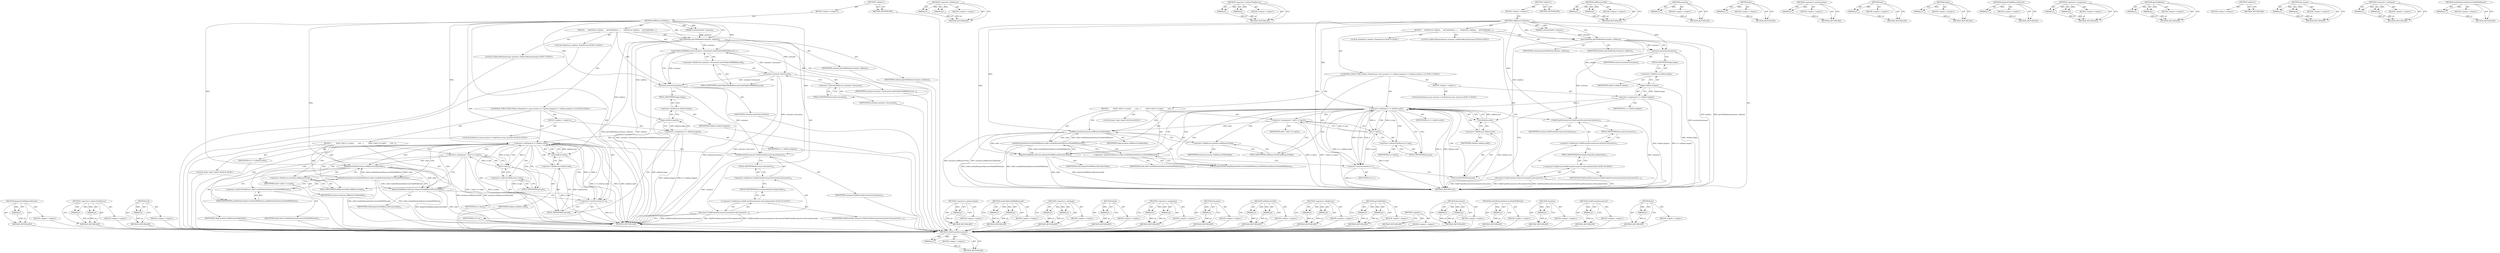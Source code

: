 digraph "notifyMutationObserversNodeWillDetach" {
vulnerable_158 [label=<(METHOD,dispatchChildRemovalEvents)>];
vulnerable_159 [label=<(PARAM,p1)>];
vulnerable_160 [label=<(BLOCK,&lt;empty&gt;,&lt;empty&gt;)>];
vulnerable_161 [label=<(METHOD_RETURN,ANY)>];
vulnerable_114 [label=<(METHOD,&lt;operator&gt;.indirectFieldAccess)>];
vulnerable_115 [label=<(PARAM,p1)>];
vulnerable_116 [label=<(PARAM,p2)>];
vulnerable_117 [label=<(BLOCK,&lt;empty&gt;,&lt;empty&gt;)>];
vulnerable_118 [label=<(METHOD_RETURN,ANY)>];
vulnerable_137 [label=<(METHOD,end)>];
vulnerable_138 [label=<(PARAM,p1)>];
vulnerable_139 [label=<(BLOCK,&lt;empty&gt;,&lt;empty&gt;)>];
vulnerable_140 [label=<(METHOD_RETURN,ANY)>];
vulnerable_6 [label=<(METHOD,&lt;global&gt;)<SUB>1</SUB>>];
vulnerable_7 [label=<(BLOCK,&lt;empty&gt;,&lt;empty&gt;)<SUB>1</SUB>>];
vulnerable_8 [label=<(METHOD,willRemoveChildren)<SUB>1</SUB>>];
vulnerable_9 [label=<(PARAM,ContainerNode* container)<SUB>1</SUB>>];
vulnerable_10 [label=<(BLOCK,{
     NodeVector children;
     getChildNodes(...,{
     NodeVector children;
     getChildNodes(...)<SUB>2</SUB>>];
vulnerable_11 [label="<(LOCAL,NodeVector children: NodeVector)<SUB>3</SUB>>"];
vulnerable_12 [label=<(getChildNodes,getChildNodes(container, children))<SUB>4</SUB>>];
vulnerable_13 [label=<(IDENTIFIER,container,getChildNodes(container, children))<SUB>4</SUB>>];
vulnerable_14 [label=<(IDENTIFIER,children,getChildNodes(container, children))<SUB>4</SUB>>];
vulnerable_15 [label=<(nodeChildrenWillBeRemoved,container-&gt;document().nodeChildrenWillBeRemoved...)<SUB>6</SUB>>];
vulnerable_16 [label=<(&lt;operator&gt;.fieldAccess,container-&gt;document().nodeChildrenWillBeRemoved)<SUB>6</SUB>>];
vulnerable_17 [label=<(document,container-&gt;document())<SUB>6</SUB>>];
vulnerable_18 [label=<(&lt;operator&gt;.indirectFieldAccess,container-&gt;document)<SUB>6</SUB>>];
vulnerable_19 [label=<(IDENTIFIER,container,container-&gt;document())<SUB>6</SUB>>];
vulnerable_20 [label=<(FIELD_IDENTIFIER,document,document)<SUB>6</SUB>>];
vulnerable_21 [label=<(FIELD_IDENTIFIER,nodeChildrenWillBeRemoved,nodeChildrenWillBeRemoved)<SUB>6</SUB>>];
vulnerable_22 [label=<(IDENTIFIER,container,container-&gt;document().nodeChildrenWillBeRemoved...)<SUB>6</SUB>>];
vulnerable_23 [label="<(LOCAL,ChildListMutationScope mutation: ChildListMutationScope)<SUB>7</SUB>>"];
vulnerable_24 [label=<(mutation,mutation(container))<SUB>7</SUB>>];
vulnerable_25 [label=<(IDENTIFIER,container,mutation(container))<SUB>7</SUB>>];
vulnerable_26 [label="<(CONTROL_STRUCTURE,FOR,for (NodeVector::const_iterator it = children.begin();it != children.end();it++))<SUB>8</SUB>>"];
vulnerable_27 [label=<(BLOCK,&lt;empty&gt;,&lt;empty&gt;)<SUB>8</SUB>>];
vulnerable_28 [label="<(LOCAL,NodeVector.const_iterator it: NodeVector.const_iterator)<SUB>8</SUB>>"];
vulnerable_29 [label=<(&lt;operator&gt;.assignment,it = children.begin())<SUB>8</SUB>>];
vulnerable_30 [label=<(IDENTIFIER,it,it = children.begin())<SUB>8</SUB>>];
vulnerable_31 [label=<(begin,children.begin())<SUB>8</SUB>>];
vulnerable_32 [label=<(&lt;operator&gt;.fieldAccess,children.begin)<SUB>8</SUB>>];
vulnerable_33 [label=<(IDENTIFIER,children,children.begin())<SUB>8</SUB>>];
vulnerable_34 [label=<(FIELD_IDENTIFIER,begin,begin)<SUB>8</SUB>>];
vulnerable_35 [label=<(&lt;operator&gt;.notEquals,it != children.end())<SUB>8</SUB>>];
vulnerable_36 [label=<(IDENTIFIER,it,it != children.end())<SUB>8</SUB>>];
vulnerable_37 [label=<(end,children.end())<SUB>8</SUB>>];
vulnerable_38 [label=<(&lt;operator&gt;.fieldAccess,children.end)<SUB>8</SUB>>];
vulnerable_39 [label=<(IDENTIFIER,children,children.end())<SUB>8</SUB>>];
vulnerable_40 [label=<(FIELD_IDENTIFIER,end,end)<SUB>8</SUB>>];
vulnerable_41 [label=<(&lt;operator&gt;.postIncrement,it++)<SUB>8</SUB>>];
vulnerable_42 [label=<(IDENTIFIER,it,it++)<SUB>8</SUB>>];
vulnerable_43 [label=<(BLOCK,{
         Node* child = it-&gt;get();
        mut...,{
         Node* child = it-&gt;get();
        mut...)<SUB>8</SUB>>];
vulnerable_44 [label="<(LOCAL,Node* child: Node*)<SUB>9</SUB>>"];
vulnerable_45 [label=<(&lt;operator&gt;.assignment,* child = it-&gt;get())<SUB>9</SUB>>];
vulnerable_46 [label=<(IDENTIFIER,child,* child = it-&gt;get())<SUB>9</SUB>>];
vulnerable_47 [label=<(get,it-&gt;get())<SUB>9</SUB>>];
vulnerable_48 [label=<(&lt;operator&gt;.indirectFieldAccess,it-&gt;get)<SUB>9</SUB>>];
vulnerable_49 [label=<(IDENTIFIER,it,it-&gt;get())<SUB>9</SUB>>];
vulnerable_50 [label=<(FIELD_IDENTIFIER,get,get)<SUB>9</SUB>>];
vulnerable_51 [label=<(willRemoveChild,mutation.willRemoveChild(child))<SUB>10</SUB>>];
vulnerable_52 [label=<(&lt;operator&gt;.fieldAccess,mutation.willRemoveChild)<SUB>10</SUB>>];
vulnerable_53 [label=<(IDENTIFIER,mutation,mutation.willRemoveChild(child))<SUB>10</SUB>>];
vulnerable_54 [label=<(FIELD_IDENTIFIER,willRemoveChild,willRemoveChild)<SUB>10</SUB>>];
vulnerable_55 [label=<(IDENTIFIER,child,mutation.willRemoveChild(child))<SUB>10</SUB>>];
vulnerable_56 [label=<(notifyMutationObserversNodeWillDetach,child-&gt;notifyMutationObserversNodeWillDetach())<SUB>11</SUB>>];
vulnerable_57 [label=<(&lt;operator&gt;.indirectFieldAccess,child-&gt;notifyMutationObserversNodeWillDetach)<SUB>11</SUB>>];
vulnerable_58 [label=<(IDENTIFIER,child,child-&gt;notifyMutationObserversNodeWillDetach())<SUB>11</SUB>>];
vulnerable_59 [label=<(FIELD_IDENTIFIER,notifyMutationObserversNodeWillDetach,notifyMutationObserversNodeWillDetach)<SUB>11</SUB>>];
vulnerable_60 [label=<(dispatchChildRemovalEvents,dispatchChildRemovalEvents(child))<SUB>13</SUB>>];
vulnerable_61 [label=<(IDENTIFIER,child,dispatchChildRemovalEvents(child))<SUB>13</SUB>>];
vulnerable_62 [label=<(disconnect,ChildFrameDisconnector(container).disconnect(Ch...)<SUB>16</SUB>>];
vulnerable_63 [label=<(&lt;operator&gt;.fieldAccess,ChildFrameDisconnector(container).disconnect)<SUB>16</SUB>>];
vulnerable_64 [label=<(ChildFrameDisconnector,ChildFrameDisconnector(container))<SUB>16</SUB>>];
vulnerable_65 [label=<(IDENTIFIER,container,ChildFrameDisconnector(container))<SUB>16</SUB>>];
vulnerable_66 [label=<(FIELD_IDENTIFIER,disconnect,disconnect)<SUB>16</SUB>>];
vulnerable_67 [label="<(&lt;operator&gt;.fieldAccess,ChildFrameDisconnector::DescendantsOnly)<SUB>16</SUB>>"];
vulnerable_68 [label=<(IDENTIFIER,ChildFrameDisconnector,ChildFrameDisconnector(container).disconnect(Ch...)<SUB>16</SUB>>];
vulnerable_69 [label=<(FIELD_IDENTIFIER,DescendantsOnly,DescendantsOnly)<SUB>16</SUB>>];
vulnerable_70 [label=<(METHOD_RETURN,void)<SUB>1</SUB>>];
vulnerable_72 [label=<(METHOD_RETURN,ANY)<SUB>1</SUB>>];
vulnerable_141 [label=<(METHOD,&lt;operator&gt;.postIncrement)>];
vulnerable_142 [label=<(PARAM,p1)>];
vulnerable_143 [label=<(BLOCK,&lt;empty&gt;,&lt;empty&gt;)>];
vulnerable_144 [label=<(METHOD_RETURN,ANY)>];
vulnerable_100 [label=<(METHOD,nodeChildrenWillBeRemoved)>];
vulnerable_101 [label=<(PARAM,p1)>];
vulnerable_102 [label=<(PARAM,p2)>];
vulnerable_103 [label=<(BLOCK,&lt;empty&gt;,&lt;empty&gt;)>];
vulnerable_104 [label=<(METHOD_RETURN,ANY)>];
vulnerable_132 [label=<(METHOD,&lt;operator&gt;.notEquals)>];
vulnerable_133 [label=<(PARAM,p1)>];
vulnerable_134 [label=<(PARAM,p2)>];
vulnerable_135 [label=<(BLOCK,&lt;empty&gt;,&lt;empty&gt;)>];
vulnerable_136 [label=<(METHOD_RETURN,ANY)>];
vulnerable_128 [label=<(METHOD,begin)>];
vulnerable_129 [label=<(PARAM,p1)>];
vulnerable_130 [label=<(BLOCK,&lt;empty&gt;,&lt;empty&gt;)>];
vulnerable_131 [label=<(METHOD_RETURN,ANY)>];
vulnerable_123 [label=<(METHOD,&lt;operator&gt;.assignment)>];
vulnerable_124 [label=<(PARAM,p1)>];
vulnerable_125 [label=<(PARAM,p2)>];
vulnerable_126 [label=<(BLOCK,&lt;empty&gt;,&lt;empty&gt;)>];
vulnerable_127 [label=<(METHOD_RETURN,ANY)>];
vulnerable_110 [label=<(METHOD,document)>];
vulnerable_111 [label=<(PARAM,p1)>];
vulnerable_112 [label=<(BLOCK,&lt;empty&gt;,&lt;empty&gt;)>];
vulnerable_113 [label=<(METHOD_RETURN,ANY)>];
vulnerable_149 [label=<(METHOD,willRemoveChild)>];
vulnerable_150 [label=<(PARAM,p1)>];
vulnerable_151 [label=<(PARAM,p2)>];
vulnerable_152 [label=<(BLOCK,&lt;empty&gt;,&lt;empty&gt;)>];
vulnerable_153 [label=<(METHOD_RETURN,ANY)>];
vulnerable_105 [label=<(METHOD,&lt;operator&gt;.fieldAccess)>];
vulnerable_106 [label=<(PARAM,p1)>];
vulnerable_107 [label=<(PARAM,p2)>];
vulnerable_108 [label=<(BLOCK,&lt;empty&gt;,&lt;empty&gt;)>];
vulnerable_109 [label=<(METHOD_RETURN,ANY)>];
vulnerable_95 [label=<(METHOD,getChildNodes)>];
vulnerable_96 [label=<(PARAM,p1)>];
vulnerable_97 [label=<(PARAM,p2)>];
vulnerable_98 [label=<(BLOCK,&lt;empty&gt;,&lt;empty&gt;)>];
vulnerable_99 [label=<(METHOD_RETURN,ANY)>];
vulnerable_89 [label=<(METHOD,&lt;global&gt;)<SUB>1</SUB>>];
vulnerable_90 [label=<(BLOCK,&lt;empty&gt;,&lt;empty&gt;)>];
vulnerable_91 [label=<(METHOD_RETURN,ANY)>];
vulnerable_162 [label=<(METHOD,disconnect)>];
vulnerable_163 [label=<(PARAM,p1)>];
vulnerable_164 [label=<(PARAM,p2)>];
vulnerable_165 [label=<(BLOCK,&lt;empty&gt;,&lt;empty&gt;)>];
vulnerable_166 [label=<(METHOD_RETURN,ANY)>];
vulnerable_154 [label=<(METHOD,notifyMutationObserversNodeWillDetach)>];
vulnerable_155 [label=<(PARAM,p1)>];
vulnerable_156 [label=<(BLOCK,&lt;empty&gt;,&lt;empty&gt;)>];
vulnerable_157 [label=<(METHOD_RETURN,ANY)>];
vulnerable_119 [label=<(METHOD,mutation)>];
vulnerable_120 [label=<(PARAM,p1)>];
vulnerable_121 [label=<(BLOCK,&lt;empty&gt;,&lt;empty&gt;)>];
vulnerable_122 [label=<(METHOD_RETURN,ANY)>];
vulnerable_167 [label=<(METHOD,ChildFrameDisconnector)>];
vulnerable_168 [label=<(PARAM,p1)>];
vulnerable_169 [label=<(BLOCK,&lt;empty&gt;,&lt;empty&gt;)>];
vulnerable_170 [label=<(METHOD_RETURN,ANY)>];
vulnerable_145 [label=<(METHOD,get)>];
vulnerable_146 [label=<(PARAM,p1)>];
vulnerable_147 [label=<(BLOCK,&lt;empty&gt;,&lt;empty&gt;)>];
vulnerable_148 [label=<(METHOD_RETURN,ANY)>];
fixed_150 [label=<(METHOD,ChildFrameDisconnector)>];
fixed_151 [label=<(PARAM,p1)>];
fixed_152 [label=<(BLOCK,&lt;empty&gt;,&lt;empty&gt;)>];
fixed_153 [label=<(METHOD_RETURN,ANY)>];
fixed_105 [label=<(METHOD,&lt;operator&gt;.fieldAccess)>];
fixed_106 [label=<(PARAM,p1)>];
fixed_107 [label=<(PARAM,p2)>];
fixed_108 [label=<(BLOCK,&lt;empty&gt;,&lt;empty&gt;)>];
fixed_109 [label=<(METHOD_RETURN,ANY)>];
fixed_127 [label=<(METHOD,&lt;operator&gt;.indirectFieldAccess)>];
fixed_128 [label=<(PARAM,p1)>];
fixed_129 [label=<(PARAM,p2)>];
fixed_130 [label=<(BLOCK,&lt;empty&gt;,&lt;empty&gt;)>];
fixed_131 [label=<(METHOD_RETURN,ANY)>];
fixed_6 [label=<(METHOD,&lt;global&gt;)<SUB>1</SUB>>];
fixed_7 [label=<(BLOCK,&lt;empty&gt;,&lt;empty&gt;)<SUB>1</SUB>>];
fixed_8 [label=<(METHOD,willRemoveChildren)<SUB>1</SUB>>];
fixed_9 [label=<(PARAM,ContainerNode* container)<SUB>1</SUB>>];
fixed_10 [label=<(BLOCK,{
     NodeVector children;
     getChildNodes(...,{
     NodeVector children;
     getChildNodes(...)<SUB>2</SUB>>];
fixed_11 [label="<(LOCAL,NodeVector children: NodeVector)<SUB>3</SUB>>"];
fixed_12 [label=<(getChildNodes,getChildNodes(container, children))<SUB>4</SUB>>];
fixed_13 [label=<(IDENTIFIER,container,getChildNodes(container, children))<SUB>4</SUB>>];
fixed_14 [label=<(IDENTIFIER,children,getChildNodes(container, children))<SUB>4</SUB>>];
fixed_15 [label="<(LOCAL,ChildListMutationScope mutation: ChildListMutationScope)<SUB>6</SUB>>"];
fixed_16 [label=<(mutation,mutation(container))<SUB>6</SUB>>];
fixed_17 [label=<(IDENTIFIER,container,mutation(container))<SUB>6</SUB>>];
fixed_18 [label="<(CONTROL_STRUCTURE,FOR,for (NodeVector::const_iterator it = children.begin();it != children.end();it++))<SUB>7</SUB>>"];
fixed_19 [label=<(BLOCK,&lt;empty&gt;,&lt;empty&gt;)<SUB>7</SUB>>];
fixed_20 [label="<(LOCAL,NodeVector.const_iterator it: NodeVector.const_iterator)<SUB>7</SUB>>"];
fixed_21 [label=<(&lt;operator&gt;.assignment,it = children.begin())<SUB>7</SUB>>];
fixed_22 [label=<(IDENTIFIER,it,it = children.begin())<SUB>7</SUB>>];
fixed_23 [label=<(begin,children.begin())<SUB>7</SUB>>];
fixed_24 [label=<(&lt;operator&gt;.fieldAccess,children.begin)<SUB>7</SUB>>];
fixed_25 [label=<(IDENTIFIER,children,children.begin())<SUB>7</SUB>>];
fixed_26 [label=<(FIELD_IDENTIFIER,begin,begin)<SUB>7</SUB>>];
fixed_27 [label=<(&lt;operator&gt;.notEquals,it != children.end())<SUB>7</SUB>>];
fixed_28 [label=<(IDENTIFIER,it,it != children.end())<SUB>7</SUB>>];
fixed_29 [label=<(end,children.end())<SUB>7</SUB>>];
fixed_30 [label=<(&lt;operator&gt;.fieldAccess,children.end)<SUB>7</SUB>>];
fixed_31 [label=<(IDENTIFIER,children,children.end())<SUB>7</SUB>>];
fixed_32 [label=<(FIELD_IDENTIFIER,end,end)<SUB>7</SUB>>];
fixed_33 [label=<(&lt;operator&gt;.postIncrement,it++)<SUB>7</SUB>>];
fixed_34 [label=<(IDENTIFIER,it,it++)<SUB>7</SUB>>];
fixed_35 [label=<(BLOCK,{
         Node* child = it-&gt;get();
        mut...,{
         Node* child = it-&gt;get();
        mut...)<SUB>7</SUB>>];
fixed_36 [label="<(LOCAL,Node* child: Node*)<SUB>8</SUB>>"];
fixed_37 [label=<(&lt;operator&gt;.assignment,* child = it-&gt;get())<SUB>8</SUB>>];
fixed_38 [label=<(IDENTIFIER,child,* child = it-&gt;get())<SUB>8</SUB>>];
fixed_39 [label=<(get,it-&gt;get())<SUB>8</SUB>>];
fixed_40 [label=<(&lt;operator&gt;.indirectFieldAccess,it-&gt;get)<SUB>8</SUB>>];
fixed_41 [label=<(IDENTIFIER,it,it-&gt;get())<SUB>8</SUB>>];
fixed_42 [label=<(FIELD_IDENTIFIER,get,get)<SUB>8</SUB>>];
fixed_43 [label=<(willRemoveChild,mutation.willRemoveChild(child))<SUB>9</SUB>>];
fixed_44 [label=<(&lt;operator&gt;.fieldAccess,mutation.willRemoveChild)<SUB>9</SUB>>];
fixed_45 [label=<(IDENTIFIER,mutation,mutation.willRemoveChild(child))<SUB>9</SUB>>];
fixed_46 [label=<(FIELD_IDENTIFIER,willRemoveChild,willRemoveChild)<SUB>9</SUB>>];
fixed_47 [label=<(IDENTIFIER,child,mutation.willRemoveChild(child))<SUB>9</SUB>>];
fixed_48 [label=<(notifyMutationObserversNodeWillDetach,child-&gt;notifyMutationObserversNodeWillDetach())<SUB>10</SUB>>];
fixed_49 [label=<(&lt;operator&gt;.indirectFieldAccess,child-&gt;notifyMutationObserversNodeWillDetach)<SUB>10</SUB>>];
fixed_50 [label=<(IDENTIFIER,child,child-&gt;notifyMutationObserversNodeWillDetach())<SUB>10</SUB>>];
fixed_51 [label=<(FIELD_IDENTIFIER,notifyMutationObserversNodeWillDetach,notifyMutationObserversNodeWillDetach)<SUB>10</SUB>>];
fixed_52 [label=<(dispatchChildRemovalEvents,dispatchChildRemovalEvents(child))<SUB>12</SUB>>];
fixed_53 [label=<(IDENTIFIER,child,dispatchChildRemovalEvents(child))<SUB>12</SUB>>];
fixed_54 [label=<(disconnect,ChildFrameDisconnector(container).disconnect(Ch...)<SUB>15</SUB>>];
fixed_55 [label=<(&lt;operator&gt;.fieldAccess,ChildFrameDisconnector(container).disconnect)<SUB>15</SUB>>];
fixed_56 [label=<(ChildFrameDisconnector,ChildFrameDisconnector(container))<SUB>15</SUB>>];
fixed_57 [label=<(IDENTIFIER,container,ChildFrameDisconnector(container))<SUB>15</SUB>>];
fixed_58 [label=<(FIELD_IDENTIFIER,disconnect,disconnect)<SUB>15</SUB>>];
fixed_59 [label="<(&lt;operator&gt;.fieldAccess,ChildFrameDisconnector::DescendantsOnly)<SUB>15</SUB>>"];
fixed_60 [label=<(IDENTIFIER,ChildFrameDisconnector,ChildFrameDisconnector(container).disconnect(Ch...)<SUB>15</SUB>>];
fixed_61 [label=<(FIELD_IDENTIFIER,DescendantsOnly,DescendantsOnly)<SUB>15</SUB>>];
fixed_62 [label=<(METHOD_RETURN,void)<SUB>1</SUB>>];
fixed_64 [label=<(METHOD_RETURN,ANY)<SUB>1</SUB>>];
fixed_132 [label=<(METHOD,willRemoveChild)>];
fixed_133 [label=<(PARAM,p1)>];
fixed_134 [label=<(PARAM,p2)>];
fixed_135 [label=<(BLOCK,&lt;empty&gt;,&lt;empty&gt;)>];
fixed_136 [label=<(METHOD_RETURN,ANY)>];
fixed_92 [label=<(METHOD,mutation)>];
fixed_93 [label=<(PARAM,p1)>];
fixed_94 [label=<(BLOCK,&lt;empty&gt;,&lt;empty&gt;)>];
fixed_95 [label=<(METHOD_RETURN,ANY)>];
fixed_123 [label=<(METHOD,get)>];
fixed_124 [label=<(PARAM,p1)>];
fixed_125 [label=<(BLOCK,&lt;empty&gt;,&lt;empty&gt;)>];
fixed_126 [label=<(METHOD_RETURN,ANY)>];
fixed_119 [label=<(METHOD,&lt;operator&gt;.postIncrement)>];
fixed_120 [label=<(PARAM,p1)>];
fixed_121 [label=<(BLOCK,&lt;empty&gt;,&lt;empty&gt;)>];
fixed_122 [label=<(METHOD_RETURN,ANY)>];
fixed_115 [label=<(METHOD,end)>];
fixed_116 [label=<(PARAM,p1)>];
fixed_117 [label=<(BLOCK,&lt;empty&gt;,&lt;empty&gt;)>];
fixed_118 [label=<(METHOD_RETURN,ANY)>];
fixed_101 [label=<(METHOD,begin)>];
fixed_102 [label=<(PARAM,p1)>];
fixed_103 [label=<(BLOCK,&lt;empty&gt;,&lt;empty&gt;)>];
fixed_104 [label=<(METHOD_RETURN,ANY)>];
fixed_141 [label=<(METHOD,dispatchChildRemovalEvents)>];
fixed_142 [label=<(PARAM,p1)>];
fixed_143 [label=<(BLOCK,&lt;empty&gt;,&lt;empty&gt;)>];
fixed_144 [label=<(METHOD_RETURN,ANY)>];
fixed_96 [label=<(METHOD,&lt;operator&gt;.assignment)>];
fixed_97 [label=<(PARAM,p1)>];
fixed_98 [label=<(PARAM,p2)>];
fixed_99 [label=<(BLOCK,&lt;empty&gt;,&lt;empty&gt;)>];
fixed_100 [label=<(METHOD_RETURN,ANY)>];
fixed_87 [label=<(METHOD,getChildNodes)>];
fixed_88 [label=<(PARAM,p1)>];
fixed_89 [label=<(PARAM,p2)>];
fixed_90 [label=<(BLOCK,&lt;empty&gt;,&lt;empty&gt;)>];
fixed_91 [label=<(METHOD_RETURN,ANY)>];
fixed_81 [label=<(METHOD,&lt;global&gt;)<SUB>1</SUB>>];
fixed_82 [label=<(BLOCK,&lt;empty&gt;,&lt;empty&gt;)>];
fixed_83 [label=<(METHOD_RETURN,ANY)>];
fixed_145 [label=<(METHOD,disconnect)>];
fixed_146 [label=<(PARAM,p1)>];
fixed_147 [label=<(PARAM,p2)>];
fixed_148 [label=<(BLOCK,&lt;empty&gt;,&lt;empty&gt;)>];
fixed_149 [label=<(METHOD_RETURN,ANY)>];
fixed_110 [label=<(METHOD,&lt;operator&gt;.notEquals)>];
fixed_111 [label=<(PARAM,p1)>];
fixed_112 [label=<(PARAM,p2)>];
fixed_113 [label=<(BLOCK,&lt;empty&gt;,&lt;empty&gt;)>];
fixed_114 [label=<(METHOD_RETURN,ANY)>];
fixed_137 [label=<(METHOD,notifyMutationObserversNodeWillDetach)>];
fixed_138 [label=<(PARAM,p1)>];
fixed_139 [label=<(BLOCK,&lt;empty&gt;,&lt;empty&gt;)>];
fixed_140 [label=<(METHOD_RETURN,ANY)>];
vulnerable_158 -> vulnerable_159  [key=0, label="AST: "];
vulnerable_158 -> vulnerable_159  [key=1, label="DDG: "];
vulnerable_158 -> vulnerable_160  [key=0, label="AST: "];
vulnerable_158 -> vulnerable_161  [key=0, label="AST: "];
vulnerable_158 -> vulnerable_161  [key=1, label="CFG: "];
vulnerable_159 -> vulnerable_161  [key=0, label="DDG: p1"];
vulnerable_160 -> fixed_150  [key=0];
vulnerable_161 -> fixed_150  [key=0];
vulnerable_114 -> vulnerable_115  [key=0, label="AST: "];
vulnerable_114 -> vulnerable_115  [key=1, label="DDG: "];
vulnerable_114 -> vulnerable_117  [key=0, label="AST: "];
vulnerable_114 -> vulnerable_116  [key=0, label="AST: "];
vulnerable_114 -> vulnerable_116  [key=1, label="DDG: "];
vulnerable_114 -> vulnerable_118  [key=0, label="AST: "];
vulnerable_114 -> vulnerable_118  [key=1, label="CFG: "];
vulnerable_115 -> vulnerable_118  [key=0, label="DDG: p1"];
vulnerable_116 -> vulnerable_118  [key=0, label="DDG: p2"];
vulnerable_117 -> fixed_150  [key=0];
vulnerable_118 -> fixed_150  [key=0];
vulnerable_137 -> vulnerable_138  [key=0, label="AST: "];
vulnerable_137 -> vulnerable_138  [key=1, label="DDG: "];
vulnerable_137 -> vulnerable_139  [key=0, label="AST: "];
vulnerable_137 -> vulnerable_140  [key=0, label="AST: "];
vulnerable_137 -> vulnerable_140  [key=1, label="CFG: "];
vulnerable_138 -> vulnerable_140  [key=0, label="DDG: p1"];
vulnerable_139 -> fixed_150  [key=0];
vulnerable_140 -> fixed_150  [key=0];
vulnerable_6 -> vulnerable_7  [key=0, label="AST: "];
vulnerable_6 -> vulnerable_72  [key=0, label="AST: "];
vulnerable_6 -> vulnerable_72  [key=1, label="CFG: "];
vulnerable_7 -> vulnerable_8  [key=0, label="AST: "];
vulnerable_8 -> vulnerable_9  [key=0, label="AST: "];
vulnerable_8 -> vulnerable_9  [key=1, label="DDG: "];
vulnerable_8 -> vulnerable_10  [key=0, label="AST: "];
vulnerable_8 -> vulnerable_70  [key=0, label="AST: "];
vulnerable_8 -> vulnerable_12  [key=0, label="CFG: "];
vulnerable_8 -> vulnerable_12  [key=1, label="DDG: "];
vulnerable_8 -> vulnerable_15  [key=0, label="DDG: "];
vulnerable_8 -> vulnerable_24  [key=0, label="DDG: "];
vulnerable_8 -> vulnerable_35  [key=0, label="DDG: "];
vulnerable_8 -> vulnerable_41  [key=0, label="DDG: "];
vulnerable_8 -> vulnerable_51  [key=0, label="DDG: "];
vulnerable_8 -> vulnerable_60  [key=0, label="DDG: "];
vulnerable_8 -> vulnerable_64  [key=0, label="DDG: "];
vulnerable_9 -> vulnerable_12  [key=0, label="DDG: container"];
vulnerable_10 -> vulnerable_11  [key=0, label="AST: "];
vulnerable_10 -> vulnerable_12  [key=0, label="AST: "];
vulnerable_10 -> vulnerable_15  [key=0, label="AST: "];
vulnerable_10 -> vulnerable_23  [key=0, label="AST: "];
vulnerable_10 -> vulnerable_24  [key=0, label="AST: "];
vulnerable_10 -> vulnerable_26  [key=0, label="AST: "];
vulnerable_10 -> vulnerable_62  [key=0, label="AST: "];
vulnerable_11 -> fixed_150  [key=0];
vulnerable_12 -> vulnerable_13  [key=0, label="AST: "];
vulnerable_12 -> vulnerable_14  [key=0, label="AST: "];
vulnerable_12 -> vulnerable_20  [key=0, label="CFG: "];
vulnerable_12 -> vulnerable_70  [key=0, label="DDG: children"];
vulnerable_12 -> vulnerable_70  [key=1, label="DDG: getChildNodes(container, children)"];
vulnerable_12 -> vulnerable_15  [key=0, label="DDG: container"];
vulnerable_12 -> vulnerable_17  [key=0, label="DDG: container"];
vulnerable_12 -> vulnerable_37  [key=0, label="DDG: children"];
vulnerable_12 -> vulnerable_31  [key=0, label="DDG: children"];
vulnerable_13 -> fixed_150  [key=0];
vulnerable_14 -> fixed_150  [key=0];
vulnerable_15 -> vulnerable_16  [key=0, label="AST: "];
vulnerable_15 -> vulnerable_22  [key=0, label="AST: "];
vulnerable_15 -> vulnerable_24  [key=0, label="CFG: "];
vulnerable_15 -> vulnerable_24  [key=1, label="DDG: container"];
vulnerable_15 -> vulnerable_70  [key=0, label="DDG: container-&gt;document().nodeChildrenWillBeRemoved(container)"];
vulnerable_16 -> vulnerable_17  [key=0, label="AST: "];
vulnerable_16 -> vulnerable_21  [key=0, label="AST: "];
vulnerable_16 -> vulnerable_15  [key=0, label="CFG: "];
vulnerable_17 -> vulnerable_18  [key=0, label="AST: "];
vulnerable_17 -> vulnerable_21  [key=0, label="CFG: "];
vulnerable_17 -> vulnerable_70  [key=0, label="DDG: container-&gt;document"];
vulnerable_17 -> vulnerable_15  [key=0, label="DDG: container-&gt;document"];
vulnerable_17 -> vulnerable_24  [key=0, label="DDG: container-&gt;document"];
vulnerable_17 -> vulnerable_64  [key=0, label="DDG: container-&gt;document"];
vulnerable_18 -> vulnerable_19  [key=0, label="AST: "];
vulnerable_18 -> vulnerable_20  [key=0, label="AST: "];
vulnerable_18 -> vulnerable_17  [key=0, label="CFG: "];
vulnerable_19 -> fixed_150  [key=0];
vulnerable_20 -> vulnerable_18  [key=0, label="CFG: "];
vulnerable_21 -> vulnerable_16  [key=0, label="CFG: "];
vulnerable_22 -> fixed_150  [key=0];
vulnerable_23 -> fixed_150  [key=0];
vulnerable_24 -> vulnerable_25  [key=0, label="AST: "];
vulnerable_24 -> vulnerable_34  [key=0, label="CFG: "];
vulnerable_24 -> vulnerable_70  [key=0, label="DDG: mutation(container)"];
vulnerable_24 -> vulnerable_64  [key=0, label="DDG: container"];
vulnerable_25 -> fixed_150  [key=0];
vulnerable_26 -> vulnerable_27  [key=0, label="AST: "];
vulnerable_26 -> vulnerable_35  [key=0, label="AST: "];
vulnerable_26 -> vulnerable_41  [key=0, label="AST: "];
vulnerable_26 -> vulnerable_43  [key=0, label="AST: "];
vulnerable_27 -> vulnerable_28  [key=0, label="AST: "];
vulnerable_27 -> vulnerable_29  [key=0, label="AST: "];
vulnerable_28 -> fixed_150  [key=0];
vulnerable_29 -> vulnerable_30  [key=0, label="AST: "];
vulnerable_29 -> vulnerable_31  [key=0, label="AST: "];
vulnerable_29 -> vulnerable_40  [key=0, label="CFG: "];
vulnerable_29 -> vulnerable_70  [key=0, label="DDG: children.begin()"];
vulnerable_29 -> vulnerable_70  [key=1, label="DDG: it = children.begin()"];
vulnerable_29 -> vulnerable_35  [key=0, label="DDG: it"];
vulnerable_30 -> fixed_150  [key=0];
vulnerable_31 -> vulnerable_32  [key=0, label="AST: "];
vulnerable_31 -> vulnerable_29  [key=0, label="CFG: "];
vulnerable_31 -> vulnerable_29  [key=1, label="DDG: children.begin"];
vulnerable_31 -> vulnerable_70  [key=0, label="DDG: children.begin"];
vulnerable_32 -> vulnerable_33  [key=0, label="AST: "];
vulnerable_32 -> vulnerable_34  [key=0, label="AST: "];
vulnerable_32 -> vulnerable_31  [key=0, label="CFG: "];
vulnerable_33 -> fixed_150  [key=0];
vulnerable_34 -> vulnerable_32  [key=0, label="CFG: "];
vulnerable_35 -> vulnerable_36  [key=0, label="AST: "];
vulnerable_35 -> vulnerable_37  [key=0, label="AST: "];
vulnerable_35 -> vulnerable_37  [key=1, label="CDG: "];
vulnerable_35 -> vulnerable_50  [key=0, label="CFG: "];
vulnerable_35 -> vulnerable_50  [key=1, label="CDG: "];
vulnerable_35 -> vulnerable_64  [key=0, label="CFG: "];
vulnerable_35 -> vulnerable_70  [key=0, label="DDG: it"];
vulnerable_35 -> vulnerable_70  [key=1, label="DDG: children.end()"];
vulnerable_35 -> vulnerable_70  [key=2, label="DDG: it != children.end()"];
vulnerable_35 -> vulnerable_41  [key=0, label="DDG: it"];
vulnerable_35 -> vulnerable_41  [key=1, label="CDG: "];
vulnerable_35 -> vulnerable_47  [key=0, label="DDG: it"];
vulnerable_35 -> vulnerable_47  [key=1, label="CDG: "];
vulnerable_35 -> vulnerable_48  [key=0, label="CDG: "];
vulnerable_35 -> vulnerable_60  [key=0, label="CDG: "];
vulnerable_35 -> vulnerable_51  [key=0, label="CDG: "];
vulnerable_35 -> vulnerable_57  [key=0, label="CDG: "];
vulnerable_35 -> vulnerable_52  [key=0, label="CDG: "];
vulnerable_35 -> vulnerable_38  [key=0, label="CDG: "];
vulnerable_35 -> vulnerable_56  [key=0, label="CDG: "];
vulnerable_35 -> vulnerable_45  [key=0, label="CDG: "];
vulnerable_35 -> vulnerable_40  [key=0, label="CDG: "];
vulnerable_35 -> vulnerable_59  [key=0, label="CDG: "];
vulnerable_35 -> vulnerable_35  [key=0, label="CDG: "];
vulnerable_35 -> vulnerable_54  [key=0, label="CDG: "];
vulnerable_36 -> fixed_150  [key=0];
vulnerable_37 -> vulnerable_38  [key=0, label="AST: "];
vulnerable_37 -> vulnerable_35  [key=0, label="CFG: "];
vulnerable_37 -> vulnerable_35  [key=1, label="DDG: children.end"];
vulnerable_37 -> vulnerable_70  [key=0, label="DDG: children.end"];
vulnerable_38 -> vulnerable_39  [key=0, label="AST: "];
vulnerable_38 -> vulnerable_40  [key=0, label="AST: "];
vulnerable_38 -> vulnerable_37  [key=0, label="CFG: "];
vulnerable_39 -> fixed_150  [key=0];
vulnerable_40 -> vulnerable_38  [key=0, label="CFG: "];
vulnerable_41 -> vulnerable_42  [key=0, label="AST: "];
vulnerable_41 -> vulnerable_40  [key=0, label="CFG: "];
vulnerable_41 -> vulnerable_70  [key=0, label="DDG: it++"];
vulnerable_41 -> vulnerable_35  [key=0, label="DDG: it"];
vulnerable_42 -> fixed_150  [key=0];
vulnerable_43 -> vulnerable_44  [key=0, label="AST: "];
vulnerable_43 -> vulnerable_45  [key=0, label="AST: "];
vulnerable_43 -> vulnerable_51  [key=0, label="AST: "];
vulnerable_43 -> vulnerable_56  [key=0, label="AST: "];
vulnerable_43 -> vulnerable_60  [key=0, label="AST: "];
vulnerable_44 -> fixed_150  [key=0];
vulnerable_45 -> vulnerable_46  [key=0, label="AST: "];
vulnerable_45 -> vulnerable_47  [key=0, label="AST: "];
vulnerable_45 -> vulnerable_54  [key=0, label="CFG: "];
vulnerable_45 -> vulnerable_70  [key=0, label="DDG: it-&gt;get()"];
vulnerable_45 -> vulnerable_70  [key=1, label="DDG: * child = it-&gt;get()"];
vulnerable_45 -> vulnerable_51  [key=0, label="DDG: child"];
vulnerable_46 -> fixed_150  [key=0];
vulnerable_47 -> vulnerable_48  [key=0, label="AST: "];
vulnerable_47 -> vulnerable_45  [key=0, label="CFG: "];
vulnerable_47 -> vulnerable_45  [key=1, label="DDG: it-&gt;get"];
vulnerable_47 -> vulnerable_70  [key=0, label="DDG: it-&gt;get"];
vulnerable_47 -> vulnerable_35  [key=0, label="DDG: it-&gt;get"];
vulnerable_47 -> vulnerable_41  [key=0, label="DDG: it-&gt;get"];
vulnerable_48 -> vulnerable_49  [key=0, label="AST: "];
vulnerable_48 -> vulnerable_50  [key=0, label="AST: "];
vulnerable_48 -> vulnerable_47  [key=0, label="CFG: "];
vulnerable_49 -> fixed_150  [key=0];
vulnerable_50 -> vulnerable_48  [key=0, label="CFG: "];
vulnerable_51 -> vulnerable_52  [key=0, label="AST: "];
vulnerable_51 -> vulnerable_55  [key=0, label="AST: "];
vulnerable_51 -> vulnerable_59  [key=0, label="CFG: "];
vulnerable_51 -> vulnerable_70  [key=0, label="DDG: mutation.willRemoveChild"];
vulnerable_51 -> vulnerable_70  [key=1, label="DDG: mutation.willRemoveChild(child)"];
vulnerable_51 -> vulnerable_56  [key=0, label="DDG: child"];
vulnerable_51 -> vulnerable_60  [key=0, label="DDG: child"];
vulnerable_52 -> vulnerable_53  [key=0, label="AST: "];
vulnerable_52 -> vulnerable_54  [key=0, label="AST: "];
vulnerable_52 -> vulnerable_51  [key=0, label="CFG: "];
vulnerable_53 -> fixed_150  [key=0];
vulnerable_54 -> vulnerable_52  [key=0, label="CFG: "];
vulnerable_55 -> fixed_150  [key=0];
vulnerable_56 -> vulnerable_57  [key=0, label="AST: "];
vulnerable_56 -> vulnerable_60  [key=0, label="CFG: "];
vulnerable_56 -> vulnerable_60  [key=1, label="DDG: child-&gt;notifyMutationObserversNodeWillDetach"];
vulnerable_56 -> vulnerable_70  [key=0, label="DDG: child-&gt;notifyMutationObserversNodeWillDetach"];
vulnerable_56 -> vulnerable_70  [key=1, label="DDG: child-&gt;notifyMutationObserversNodeWillDetach()"];
vulnerable_56 -> vulnerable_51  [key=0, label="DDG: child-&gt;notifyMutationObserversNodeWillDetach"];
vulnerable_57 -> vulnerable_58  [key=0, label="AST: "];
vulnerable_57 -> vulnerable_59  [key=0, label="AST: "];
vulnerable_57 -> vulnerable_56  [key=0, label="CFG: "];
vulnerable_58 -> fixed_150  [key=0];
vulnerable_59 -> vulnerable_57  [key=0, label="CFG: "];
vulnerable_60 -> vulnerable_61  [key=0, label="AST: "];
vulnerable_60 -> vulnerable_41  [key=0, label="CFG: "];
vulnerable_60 -> vulnerable_70  [key=0, label="DDG: child"];
vulnerable_60 -> vulnerable_70  [key=1, label="DDG: dispatchChildRemovalEvents(child)"];
vulnerable_61 -> fixed_150  [key=0];
vulnerable_62 -> vulnerable_63  [key=0, label="AST: "];
vulnerable_62 -> vulnerable_67  [key=0, label="AST: "];
vulnerable_62 -> vulnerable_70  [key=0, label="CFG: "];
vulnerable_62 -> vulnerable_70  [key=1, label="DDG: ChildFrameDisconnector(container).disconnect"];
vulnerable_62 -> vulnerable_70  [key=2, label="DDG: ChildFrameDisconnector::DescendantsOnly"];
vulnerable_62 -> vulnerable_70  [key=3, label="DDG: ChildFrameDisconnector(container).disconnect(ChildFrameDisconnector::DescendantsOnly)"];
vulnerable_63 -> vulnerable_64  [key=0, label="AST: "];
vulnerable_63 -> vulnerable_66  [key=0, label="AST: "];
vulnerable_63 -> vulnerable_69  [key=0, label="CFG: "];
vulnerable_64 -> vulnerable_65  [key=0, label="AST: "];
vulnerable_64 -> vulnerable_66  [key=0, label="CFG: "];
vulnerable_64 -> vulnerable_70  [key=0, label="DDG: container"];
vulnerable_65 -> fixed_150  [key=0];
vulnerable_66 -> vulnerable_63  [key=0, label="CFG: "];
vulnerable_67 -> vulnerable_68  [key=0, label="AST: "];
vulnerable_67 -> vulnerable_69  [key=0, label="AST: "];
vulnerable_67 -> vulnerable_62  [key=0, label="CFG: "];
vulnerable_68 -> fixed_150  [key=0];
vulnerable_69 -> vulnerable_67  [key=0, label="CFG: "];
vulnerable_70 -> fixed_150  [key=0];
vulnerable_72 -> fixed_150  [key=0];
vulnerable_141 -> vulnerable_142  [key=0, label="AST: "];
vulnerable_141 -> vulnerable_142  [key=1, label="DDG: "];
vulnerable_141 -> vulnerable_143  [key=0, label="AST: "];
vulnerable_141 -> vulnerable_144  [key=0, label="AST: "];
vulnerable_141 -> vulnerable_144  [key=1, label="CFG: "];
vulnerable_142 -> vulnerable_144  [key=0, label="DDG: p1"];
vulnerable_143 -> fixed_150  [key=0];
vulnerable_144 -> fixed_150  [key=0];
vulnerable_100 -> vulnerable_101  [key=0, label="AST: "];
vulnerable_100 -> vulnerable_101  [key=1, label="DDG: "];
vulnerable_100 -> vulnerable_103  [key=0, label="AST: "];
vulnerable_100 -> vulnerable_102  [key=0, label="AST: "];
vulnerable_100 -> vulnerable_102  [key=1, label="DDG: "];
vulnerable_100 -> vulnerable_104  [key=0, label="AST: "];
vulnerable_100 -> vulnerable_104  [key=1, label="CFG: "];
vulnerable_101 -> vulnerable_104  [key=0, label="DDG: p1"];
vulnerable_102 -> vulnerable_104  [key=0, label="DDG: p2"];
vulnerable_103 -> fixed_150  [key=0];
vulnerable_104 -> fixed_150  [key=0];
vulnerable_132 -> vulnerable_133  [key=0, label="AST: "];
vulnerable_132 -> vulnerable_133  [key=1, label="DDG: "];
vulnerable_132 -> vulnerable_135  [key=0, label="AST: "];
vulnerable_132 -> vulnerable_134  [key=0, label="AST: "];
vulnerable_132 -> vulnerable_134  [key=1, label="DDG: "];
vulnerable_132 -> vulnerable_136  [key=0, label="AST: "];
vulnerable_132 -> vulnerable_136  [key=1, label="CFG: "];
vulnerable_133 -> vulnerable_136  [key=0, label="DDG: p1"];
vulnerable_134 -> vulnerable_136  [key=0, label="DDG: p2"];
vulnerable_135 -> fixed_150  [key=0];
vulnerable_136 -> fixed_150  [key=0];
vulnerable_128 -> vulnerable_129  [key=0, label="AST: "];
vulnerable_128 -> vulnerable_129  [key=1, label="DDG: "];
vulnerable_128 -> vulnerable_130  [key=0, label="AST: "];
vulnerable_128 -> vulnerable_131  [key=0, label="AST: "];
vulnerable_128 -> vulnerable_131  [key=1, label="CFG: "];
vulnerable_129 -> vulnerable_131  [key=0, label="DDG: p1"];
vulnerable_130 -> fixed_150  [key=0];
vulnerable_131 -> fixed_150  [key=0];
vulnerable_123 -> vulnerable_124  [key=0, label="AST: "];
vulnerable_123 -> vulnerable_124  [key=1, label="DDG: "];
vulnerable_123 -> vulnerable_126  [key=0, label="AST: "];
vulnerable_123 -> vulnerable_125  [key=0, label="AST: "];
vulnerable_123 -> vulnerable_125  [key=1, label="DDG: "];
vulnerable_123 -> vulnerable_127  [key=0, label="AST: "];
vulnerable_123 -> vulnerable_127  [key=1, label="CFG: "];
vulnerable_124 -> vulnerable_127  [key=0, label="DDG: p1"];
vulnerable_125 -> vulnerable_127  [key=0, label="DDG: p2"];
vulnerable_126 -> fixed_150  [key=0];
vulnerable_127 -> fixed_150  [key=0];
vulnerable_110 -> vulnerable_111  [key=0, label="AST: "];
vulnerable_110 -> vulnerable_111  [key=1, label="DDG: "];
vulnerable_110 -> vulnerable_112  [key=0, label="AST: "];
vulnerable_110 -> vulnerable_113  [key=0, label="AST: "];
vulnerable_110 -> vulnerable_113  [key=1, label="CFG: "];
vulnerable_111 -> vulnerable_113  [key=0, label="DDG: p1"];
vulnerable_112 -> fixed_150  [key=0];
vulnerable_113 -> fixed_150  [key=0];
vulnerable_149 -> vulnerable_150  [key=0, label="AST: "];
vulnerable_149 -> vulnerable_150  [key=1, label="DDG: "];
vulnerable_149 -> vulnerable_152  [key=0, label="AST: "];
vulnerable_149 -> vulnerable_151  [key=0, label="AST: "];
vulnerable_149 -> vulnerable_151  [key=1, label="DDG: "];
vulnerable_149 -> vulnerable_153  [key=0, label="AST: "];
vulnerable_149 -> vulnerable_153  [key=1, label="CFG: "];
vulnerable_150 -> vulnerable_153  [key=0, label="DDG: p1"];
vulnerable_151 -> vulnerable_153  [key=0, label="DDG: p2"];
vulnerable_152 -> fixed_150  [key=0];
vulnerable_153 -> fixed_150  [key=0];
vulnerable_105 -> vulnerable_106  [key=0, label="AST: "];
vulnerable_105 -> vulnerable_106  [key=1, label="DDG: "];
vulnerable_105 -> vulnerable_108  [key=0, label="AST: "];
vulnerable_105 -> vulnerable_107  [key=0, label="AST: "];
vulnerable_105 -> vulnerable_107  [key=1, label="DDG: "];
vulnerable_105 -> vulnerable_109  [key=0, label="AST: "];
vulnerable_105 -> vulnerable_109  [key=1, label="CFG: "];
vulnerable_106 -> vulnerable_109  [key=0, label="DDG: p1"];
vulnerable_107 -> vulnerable_109  [key=0, label="DDG: p2"];
vulnerable_108 -> fixed_150  [key=0];
vulnerable_109 -> fixed_150  [key=0];
vulnerable_95 -> vulnerable_96  [key=0, label="AST: "];
vulnerable_95 -> vulnerable_96  [key=1, label="DDG: "];
vulnerable_95 -> vulnerable_98  [key=0, label="AST: "];
vulnerable_95 -> vulnerable_97  [key=0, label="AST: "];
vulnerable_95 -> vulnerable_97  [key=1, label="DDG: "];
vulnerable_95 -> vulnerable_99  [key=0, label="AST: "];
vulnerable_95 -> vulnerable_99  [key=1, label="CFG: "];
vulnerable_96 -> vulnerable_99  [key=0, label="DDG: p1"];
vulnerable_97 -> vulnerable_99  [key=0, label="DDG: p2"];
vulnerable_98 -> fixed_150  [key=0];
vulnerable_99 -> fixed_150  [key=0];
vulnerable_89 -> vulnerable_90  [key=0, label="AST: "];
vulnerable_89 -> vulnerable_91  [key=0, label="AST: "];
vulnerable_89 -> vulnerable_91  [key=1, label="CFG: "];
vulnerable_90 -> fixed_150  [key=0];
vulnerable_91 -> fixed_150  [key=0];
vulnerable_162 -> vulnerable_163  [key=0, label="AST: "];
vulnerable_162 -> vulnerable_163  [key=1, label="DDG: "];
vulnerable_162 -> vulnerable_165  [key=0, label="AST: "];
vulnerable_162 -> vulnerable_164  [key=0, label="AST: "];
vulnerable_162 -> vulnerable_164  [key=1, label="DDG: "];
vulnerable_162 -> vulnerable_166  [key=0, label="AST: "];
vulnerable_162 -> vulnerable_166  [key=1, label="CFG: "];
vulnerable_163 -> vulnerable_166  [key=0, label="DDG: p1"];
vulnerable_164 -> vulnerable_166  [key=0, label="DDG: p2"];
vulnerable_165 -> fixed_150  [key=0];
vulnerable_166 -> fixed_150  [key=0];
vulnerable_154 -> vulnerable_155  [key=0, label="AST: "];
vulnerable_154 -> vulnerable_155  [key=1, label="DDG: "];
vulnerable_154 -> vulnerable_156  [key=0, label="AST: "];
vulnerable_154 -> vulnerable_157  [key=0, label="AST: "];
vulnerable_154 -> vulnerable_157  [key=1, label="CFG: "];
vulnerable_155 -> vulnerable_157  [key=0, label="DDG: p1"];
vulnerable_156 -> fixed_150  [key=0];
vulnerable_157 -> fixed_150  [key=0];
vulnerable_119 -> vulnerable_120  [key=0, label="AST: "];
vulnerable_119 -> vulnerable_120  [key=1, label="DDG: "];
vulnerable_119 -> vulnerable_121  [key=0, label="AST: "];
vulnerable_119 -> vulnerable_122  [key=0, label="AST: "];
vulnerable_119 -> vulnerable_122  [key=1, label="CFG: "];
vulnerable_120 -> vulnerable_122  [key=0, label="DDG: p1"];
vulnerable_121 -> fixed_150  [key=0];
vulnerable_122 -> fixed_150  [key=0];
vulnerable_167 -> vulnerable_168  [key=0, label="AST: "];
vulnerable_167 -> vulnerable_168  [key=1, label="DDG: "];
vulnerable_167 -> vulnerable_169  [key=0, label="AST: "];
vulnerable_167 -> vulnerable_170  [key=0, label="AST: "];
vulnerable_167 -> vulnerable_170  [key=1, label="CFG: "];
vulnerable_168 -> vulnerable_170  [key=0, label="DDG: p1"];
vulnerable_169 -> fixed_150  [key=0];
vulnerable_170 -> fixed_150  [key=0];
vulnerable_145 -> vulnerable_146  [key=0, label="AST: "];
vulnerable_145 -> vulnerable_146  [key=1, label="DDG: "];
vulnerable_145 -> vulnerable_147  [key=0, label="AST: "];
vulnerable_145 -> vulnerable_148  [key=0, label="AST: "];
vulnerable_145 -> vulnerable_148  [key=1, label="CFG: "];
vulnerable_146 -> vulnerable_148  [key=0, label="DDG: p1"];
vulnerable_147 -> fixed_150  [key=0];
vulnerable_148 -> fixed_150  [key=0];
fixed_150 -> fixed_151  [key=0, label="AST: "];
fixed_150 -> fixed_151  [key=1, label="DDG: "];
fixed_150 -> fixed_152  [key=0, label="AST: "];
fixed_150 -> fixed_153  [key=0, label="AST: "];
fixed_150 -> fixed_153  [key=1, label="CFG: "];
fixed_151 -> fixed_153  [key=0, label="DDG: p1"];
fixed_105 -> fixed_106  [key=0, label="AST: "];
fixed_105 -> fixed_106  [key=1, label="DDG: "];
fixed_105 -> fixed_108  [key=0, label="AST: "];
fixed_105 -> fixed_107  [key=0, label="AST: "];
fixed_105 -> fixed_107  [key=1, label="DDG: "];
fixed_105 -> fixed_109  [key=0, label="AST: "];
fixed_105 -> fixed_109  [key=1, label="CFG: "];
fixed_106 -> fixed_109  [key=0, label="DDG: p1"];
fixed_107 -> fixed_109  [key=0, label="DDG: p2"];
fixed_127 -> fixed_128  [key=0, label="AST: "];
fixed_127 -> fixed_128  [key=1, label="DDG: "];
fixed_127 -> fixed_130  [key=0, label="AST: "];
fixed_127 -> fixed_129  [key=0, label="AST: "];
fixed_127 -> fixed_129  [key=1, label="DDG: "];
fixed_127 -> fixed_131  [key=0, label="AST: "];
fixed_127 -> fixed_131  [key=1, label="CFG: "];
fixed_128 -> fixed_131  [key=0, label="DDG: p1"];
fixed_129 -> fixed_131  [key=0, label="DDG: p2"];
fixed_6 -> fixed_7  [key=0, label="AST: "];
fixed_6 -> fixed_64  [key=0, label="AST: "];
fixed_6 -> fixed_64  [key=1, label="CFG: "];
fixed_7 -> fixed_8  [key=0, label="AST: "];
fixed_8 -> fixed_9  [key=0, label="AST: "];
fixed_8 -> fixed_9  [key=1, label="DDG: "];
fixed_8 -> fixed_10  [key=0, label="AST: "];
fixed_8 -> fixed_62  [key=0, label="AST: "];
fixed_8 -> fixed_12  [key=0, label="CFG: "];
fixed_8 -> fixed_12  [key=1, label="DDG: "];
fixed_8 -> fixed_16  [key=0, label="DDG: "];
fixed_8 -> fixed_27  [key=0, label="DDG: "];
fixed_8 -> fixed_33  [key=0, label="DDG: "];
fixed_8 -> fixed_43  [key=0, label="DDG: "];
fixed_8 -> fixed_52  [key=0, label="DDG: "];
fixed_8 -> fixed_56  [key=0, label="DDG: "];
fixed_9 -> fixed_12  [key=0, label="DDG: container"];
fixed_10 -> fixed_11  [key=0, label="AST: "];
fixed_10 -> fixed_12  [key=0, label="AST: "];
fixed_10 -> fixed_15  [key=0, label="AST: "];
fixed_10 -> fixed_16  [key=0, label="AST: "];
fixed_10 -> fixed_18  [key=0, label="AST: "];
fixed_10 -> fixed_54  [key=0, label="AST: "];
fixed_12 -> fixed_13  [key=0, label="AST: "];
fixed_12 -> fixed_14  [key=0, label="AST: "];
fixed_12 -> fixed_16  [key=0, label="CFG: "];
fixed_12 -> fixed_16  [key=1, label="DDG: container"];
fixed_12 -> fixed_62  [key=0, label="DDG: children"];
fixed_12 -> fixed_62  [key=1, label="DDG: getChildNodes(container, children)"];
fixed_12 -> fixed_29  [key=0, label="DDG: children"];
fixed_12 -> fixed_23  [key=0, label="DDG: children"];
fixed_16 -> fixed_17  [key=0, label="AST: "];
fixed_16 -> fixed_26  [key=0, label="CFG: "];
fixed_16 -> fixed_62  [key=0, label="DDG: mutation(container)"];
fixed_16 -> fixed_56  [key=0, label="DDG: container"];
fixed_18 -> fixed_19  [key=0, label="AST: "];
fixed_18 -> fixed_27  [key=0, label="AST: "];
fixed_18 -> fixed_33  [key=0, label="AST: "];
fixed_18 -> fixed_35  [key=0, label="AST: "];
fixed_19 -> fixed_20  [key=0, label="AST: "];
fixed_19 -> fixed_21  [key=0, label="AST: "];
fixed_21 -> fixed_22  [key=0, label="AST: "];
fixed_21 -> fixed_23  [key=0, label="AST: "];
fixed_21 -> fixed_32  [key=0, label="CFG: "];
fixed_21 -> fixed_62  [key=0, label="DDG: children.begin()"];
fixed_21 -> fixed_62  [key=1, label="DDG: it = children.begin()"];
fixed_21 -> fixed_27  [key=0, label="DDG: it"];
fixed_23 -> fixed_24  [key=0, label="AST: "];
fixed_23 -> fixed_21  [key=0, label="CFG: "];
fixed_23 -> fixed_21  [key=1, label="DDG: children.begin"];
fixed_23 -> fixed_62  [key=0, label="DDG: children.begin"];
fixed_24 -> fixed_25  [key=0, label="AST: "];
fixed_24 -> fixed_26  [key=0, label="AST: "];
fixed_24 -> fixed_23  [key=0, label="CFG: "];
fixed_26 -> fixed_24  [key=0, label="CFG: "];
fixed_27 -> fixed_28  [key=0, label="AST: "];
fixed_27 -> fixed_29  [key=0, label="AST: "];
fixed_27 -> fixed_29  [key=1, label="CDG: "];
fixed_27 -> fixed_42  [key=0, label="CFG: "];
fixed_27 -> fixed_42  [key=1, label="CDG: "];
fixed_27 -> fixed_56  [key=0, label="CFG: "];
fixed_27 -> fixed_62  [key=0, label="DDG: it"];
fixed_27 -> fixed_62  [key=1, label="DDG: children.end()"];
fixed_27 -> fixed_62  [key=2, label="DDG: it != children.end()"];
fixed_27 -> fixed_33  [key=0, label="DDG: it"];
fixed_27 -> fixed_33  [key=1, label="CDG: "];
fixed_27 -> fixed_39  [key=0, label="DDG: it"];
fixed_27 -> fixed_39  [key=1, label="CDG: "];
fixed_27 -> fixed_30  [key=0, label="CDG: "];
fixed_27 -> fixed_48  [key=0, label="CDG: "];
fixed_27 -> fixed_32  [key=0, label="CDG: "];
fixed_27 -> fixed_49  [key=0, label="CDG: "];
fixed_27 -> fixed_51  [key=0, label="CDG: "];
fixed_27 -> fixed_52  [key=0, label="CDG: "];
fixed_27 -> fixed_37  [key=0, label="CDG: "];
fixed_27 -> fixed_46  [key=0, label="CDG: "];
fixed_27 -> fixed_27  [key=0, label="CDG: "];
fixed_27 -> fixed_40  [key=0, label="CDG: "];
fixed_27 -> fixed_44  [key=0, label="CDG: "];
fixed_27 -> fixed_43  [key=0, label="CDG: "];
fixed_29 -> fixed_30  [key=0, label="AST: "];
fixed_29 -> fixed_27  [key=0, label="CFG: "];
fixed_29 -> fixed_27  [key=1, label="DDG: children.end"];
fixed_29 -> fixed_62  [key=0, label="DDG: children.end"];
fixed_30 -> fixed_31  [key=0, label="AST: "];
fixed_30 -> fixed_32  [key=0, label="AST: "];
fixed_30 -> fixed_29  [key=0, label="CFG: "];
fixed_32 -> fixed_30  [key=0, label="CFG: "];
fixed_33 -> fixed_34  [key=0, label="AST: "];
fixed_33 -> fixed_32  [key=0, label="CFG: "];
fixed_33 -> fixed_62  [key=0, label="DDG: it++"];
fixed_33 -> fixed_27  [key=0, label="DDG: it"];
fixed_35 -> fixed_36  [key=0, label="AST: "];
fixed_35 -> fixed_37  [key=0, label="AST: "];
fixed_35 -> fixed_43  [key=0, label="AST: "];
fixed_35 -> fixed_48  [key=0, label="AST: "];
fixed_35 -> fixed_52  [key=0, label="AST: "];
fixed_37 -> fixed_38  [key=0, label="AST: "];
fixed_37 -> fixed_39  [key=0, label="AST: "];
fixed_37 -> fixed_46  [key=0, label="CFG: "];
fixed_37 -> fixed_62  [key=0, label="DDG: it-&gt;get()"];
fixed_37 -> fixed_62  [key=1, label="DDG: * child = it-&gt;get()"];
fixed_37 -> fixed_43  [key=0, label="DDG: child"];
fixed_39 -> fixed_40  [key=0, label="AST: "];
fixed_39 -> fixed_37  [key=0, label="CFG: "];
fixed_39 -> fixed_37  [key=1, label="DDG: it-&gt;get"];
fixed_39 -> fixed_62  [key=0, label="DDG: it-&gt;get"];
fixed_39 -> fixed_27  [key=0, label="DDG: it-&gt;get"];
fixed_39 -> fixed_33  [key=0, label="DDG: it-&gt;get"];
fixed_40 -> fixed_41  [key=0, label="AST: "];
fixed_40 -> fixed_42  [key=0, label="AST: "];
fixed_40 -> fixed_39  [key=0, label="CFG: "];
fixed_42 -> fixed_40  [key=0, label="CFG: "];
fixed_43 -> fixed_44  [key=0, label="AST: "];
fixed_43 -> fixed_47  [key=0, label="AST: "];
fixed_43 -> fixed_51  [key=0, label="CFG: "];
fixed_43 -> fixed_62  [key=0, label="DDG: mutation.willRemoveChild"];
fixed_43 -> fixed_62  [key=1, label="DDG: mutation.willRemoveChild(child)"];
fixed_43 -> fixed_48  [key=0, label="DDG: child"];
fixed_43 -> fixed_52  [key=0, label="DDG: child"];
fixed_44 -> fixed_45  [key=0, label="AST: "];
fixed_44 -> fixed_46  [key=0, label="AST: "];
fixed_44 -> fixed_43  [key=0, label="CFG: "];
fixed_46 -> fixed_44  [key=0, label="CFG: "];
fixed_48 -> fixed_49  [key=0, label="AST: "];
fixed_48 -> fixed_52  [key=0, label="CFG: "];
fixed_48 -> fixed_52  [key=1, label="DDG: child-&gt;notifyMutationObserversNodeWillDetach"];
fixed_48 -> fixed_62  [key=0, label="DDG: child-&gt;notifyMutationObserversNodeWillDetach"];
fixed_48 -> fixed_62  [key=1, label="DDG: child-&gt;notifyMutationObserversNodeWillDetach()"];
fixed_48 -> fixed_43  [key=0, label="DDG: child-&gt;notifyMutationObserversNodeWillDetach"];
fixed_49 -> fixed_50  [key=0, label="AST: "];
fixed_49 -> fixed_51  [key=0, label="AST: "];
fixed_49 -> fixed_48  [key=0, label="CFG: "];
fixed_51 -> fixed_49  [key=0, label="CFG: "];
fixed_52 -> fixed_53  [key=0, label="AST: "];
fixed_52 -> fixed_33  [key=0, label="CFG: "];
fixed_52 -> fixed_62  [key=0, label="DDG: child"];
fixed_52 -> fixed_62  [key=1, label="DDG: dispatchChildRemovalEvents(child)"];
fixed_54 -> fixed_55  [key=0, label="AST: "];
fixed_54 -> fixed_59  [key=0, label="AST: "];
fixed_54 -> fixed_62  [key=0, label="CFG: "];
fixed_54 -> fixed_62  [key=1, label="DDG: ChildFrameDisconnector(container).disconnect"];
fixed_54 -> fixed_62  [key=2, label="DDG: ChildFrameDisconnector::DescendantsOnly"];
fixed_54 -> fixed_62  [key=3, label="DDG: ChildFrameDisconnector(container).disconnect(ChildFrameDisconnector::DescendantsOnly)"];
fixed_55 -> fixed_56  [key=0, label="AST: "];
fixed_55 -> fixed_58  [key=0, label="AST: "];
fixed_55 -> fixed_61  [key=0, label="CFG: "];
fixed_56 -> fixed_57  [key=0, label="AST: "];
fixed_56 -> fixed_58  [key=0, label="CFG: "];
fixed_56 -> fixed_62  [key=0, label="DDG: container"];
fixed_58 -> fixed_55  [key=0, label="CFG: "];
fixed_59 -> fixed_60  [key=0, label="AST: "];
fixed_59 -> fixed_61  [key=0, label="AST: "];
fixed_59 -> fixed_54  [key=0, label="CFG: "];
fixed_61 -> fixed_59  [key=0, label="CFG: "];
fixed_132 -> fixed_133  [key=0, label="AST: "];
fixed_132 -> fixed_133  [key=1, label="DDG: "];
fixed_132 -> fixed_135  [key=0, label="AST: "];
fixed_132 -> fixed_134  [key=0, label="AST: "];
fixed_132 -> fixed_134  [key=1, label="DDG: "];
fixed_132 -> fixed_136  [key=0, label="AST: "];
fixed_132 -> fixed_136  [key=1, label="CFG: "];
fixed_133 -> fixed_136  [key=0, label="DDG: p1"];
fixed_134 -> fixed_136  [key=0, label="DDG: p2"];
fixed_92 -> fixed_93  [key=0, label="AST: "];
fixed_92 -> fixed_93  [key=1, label="DDG: "];
fixed_92 -> fixed_94  [key=0, label="AST: "];
fixed_92 -> fixed_95  [key=0, label="AST: "];
fixed_92 -> fixed_95  [key=1, label="CFG: "];
fixed_93 -> fixed_95  [key=0, label="DDG: p1"];
fixed_123 -> fixed_124  [key=0, label="AST: "];
fixed_123 -> fixed_124  [key=1, label="DDG: "];
fixed_123 -> fixed_125  [key=0, label="AST: "];
fixed_123 -> fixed_126  [key=0, label="AST: "];
fixed_123 -> fixed_126  [key=1, label="CFG: "];
fixed_124 -> fixed_126  [key=0, label="DDG: p1"];
fixed_119 -> fixed_120  [key=0, label="AST: "];
fixed_119 -> fixed_120  [key=1, label="DDG: "];
fixed_119 -> fixed_121  [key=0, label="AST: "];
fixed_119 -> fixed_122  [key=0, label="AST: "];
fixed_119 -> fixed_122  [key=1, label="CFG: "];
fixed_120 -> fixed_122  [key=0, label="DDG: p1"];
fixed_115 -> fixed_116  [key=0, label="AST: "];
fixed_115 -> fixed_116  [key=1, label="DDG: "];
fixed_115 -> fixed_117  [key=0, label="AST: "];
fixed_115 -> fixed_118  [key=0, label="AST: "];
fixed_115 -> fixed_118  [key=1, label="CFG: "];
fixed_116 -> fixed_118  [key=0, label="DDG: p1"];
fixed_101 -> fixed_102  [key=0, label="AST: "];
fixed_101 -> fixed_102  [key=1, label="DDG: "];
fixed_101 -> fixed_103  [key=0, label="AST: "];
fixed_101 -> fixed_104  [key=0, label="AST: "];
fixed_101 -> fixed_104  [key=1, label="CFG: "];
fixed_102 -> fixed_104  [key=0, label="DDG: p1"];
fixed_141 -> fixed_142  [key=0, label="AST: "];
fixed_141 -> fixed_142  [key=1, label="DDG: "];
fixed_141 -> fixed_143  [key=0, label="AST: "];
fixed_141 -> fixed_144  [key=0, label="AST: "];
fixed_141 -> fixed_144  [key=1, label="CFG: "];
fixed_142 -> fixed_144  [key=0, label="DDG: p1"];
fixed_96 -> fixed_97  [key=0, label="AST: "];
fixed_96 -> fixed_97  [key=1, label="DDG: "];
fixed_96 -> fixed_99  [key=0, label="AST: "];
fixed_96 -> fixed_98  [key=0, label="AST: "];
fixed_96 -> fixed_98  [key=1, label="DDG: "];
fixed_96 -> fixed_100  [key=0, label="AST: "];
fixed_96 -> fixed_100  [key=1, label="CFG: "];
fixed_97 -> fixed_100  [key=0, label="DDG: p1"];
fixed_98 -> fixed_100  [key=0, label="DDG: p2"];
fixed_87 -> fixed_88  [key=0, label="AST: "];
fixed_87 -> fixed_88  [key=1, label="DDG: "];
fixed_87 -> fixed_90  [key=0, label="AST: "];
fixed_87 -> fixed_89  [key=0, label="AST: "];
fixed_87 -> fixed_89  [key=1, label="DDG: "];
fixed_87 -> fixed_91  [key=0, label="AST: "];
fixed_87 -> fixed_91  [key=1, label="CFG: "];
fixed_88 -> fixed_91  [key=0, label="DDG: p1"];
fixed_89 -> fixed_91  [key=0, label="DDG: p2"];
fixed_81 -> fixed_82  [key=0, label="AST: "];
fixed_81 -> fixed_83  [key=0, label="AST: "];
fixed_81 -> fixed_83  [key=1, label="CFG: "];
fixed_145 -> fixed_146  [key=0, label="AST: "];
fixed_145 -> fixed_146  [key=1, label="DDG: "];
fixed_145 -> fixed_148  [key=0, label="AST: "];
fixed_145 -> fixed_147  [key=0, label="AST: "];
fixed_145 -> fixed_147  [key=1, label="DDG: "];
fixed_145 -> fixed_149  [key=0, label="AST: "];
fixed_145 -> fixed_149  [key=1, label="CFG: "];
fixed_146 -> fixed_149  [key=0, label="DDG: p1"];
fixed_147 -> fixed_149  [key=0, label="DDG: p2"];
fixed_110 -> fixed_111  [key=0, label="AST: "];
fixed_110 -> fixed_111  [key=1, label="DDG: "];
fixed_110 -> fixed_113  [key=0, label="AST: "];
fixed_110 -> fixed_112  [key=0, label="AST: "];
fixed_110 -> fixed_112  [key=1, label="DDG: "];
fixed_110 -> fixed_114  [key=0, label="AST: "];
fixed_110 -> fixed_114  [key=1, label="CFG: "];
fixed_111 -> fixed_114  [key=0, label="DDG: p1"];
fixed_112 -> fixed_114  [key=0, label="DDG: p2"];
fixed_137 -> fixed_138  [key=0, label="AST: "];
fixed_137 -> fixed_138  [key=1, label="DDG: "];
fixed_137 -> fixed_139  [key=0, label="AST: "];
fixed_137 -> fixed_140  [key=0, label="AST: "];
fixed_137 -> fixed_140  [key=1, label="CFG: "];
fixed_138 -> fixed_140  [key=0, label="DDG: p1"];
}
